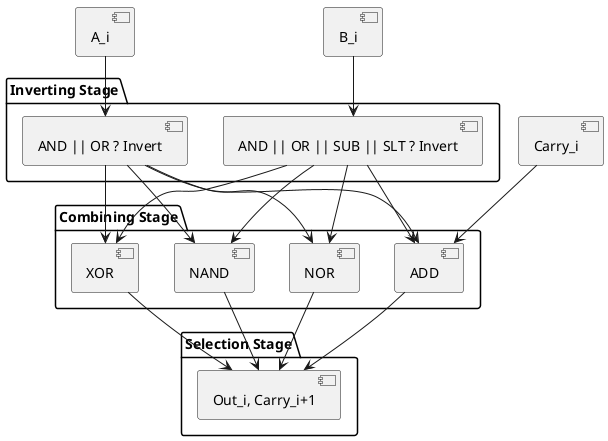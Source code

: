 @startuml
[A_i]
[B_i]
[Carry_i]

package "Inverting Stage" {
        [A_i] --> [AND || OR ? Invert]
        [B_i] --> [AND || OR || SUB || SLT ? Invert]
}

package "Combining Stage" {
        [AND || OR ? Invert] --> [ADD]
        [AND || OR || SUB || SLT ? Invert] --> [ADD]
        [Carry_i] --> [ADD]

        [AND || OR ? Invert] --> [NOR]
        [AND || OR || SUB || SLT ? Invert] --> [NOR]

        [AND || OR ? Invert] --> [NAND]
        [AND || OR || SUB || SLT ? Invert] --> [NAND]

        [AND || OR ? Invert] --> [XOR]
        [AND || OR || SUB || SLT ? Invert] --> [XOR]
}

package "Selection Stage" {
        [ADD] --> [Out_i, Carry_i+1]
        [NOR] --> [Out_i, Carry_i+1]
        [NAND] --> [Out_i, Carry_i+1]
        [XOR] --> [Out_i, Carry_i+1]
}

@enduml
